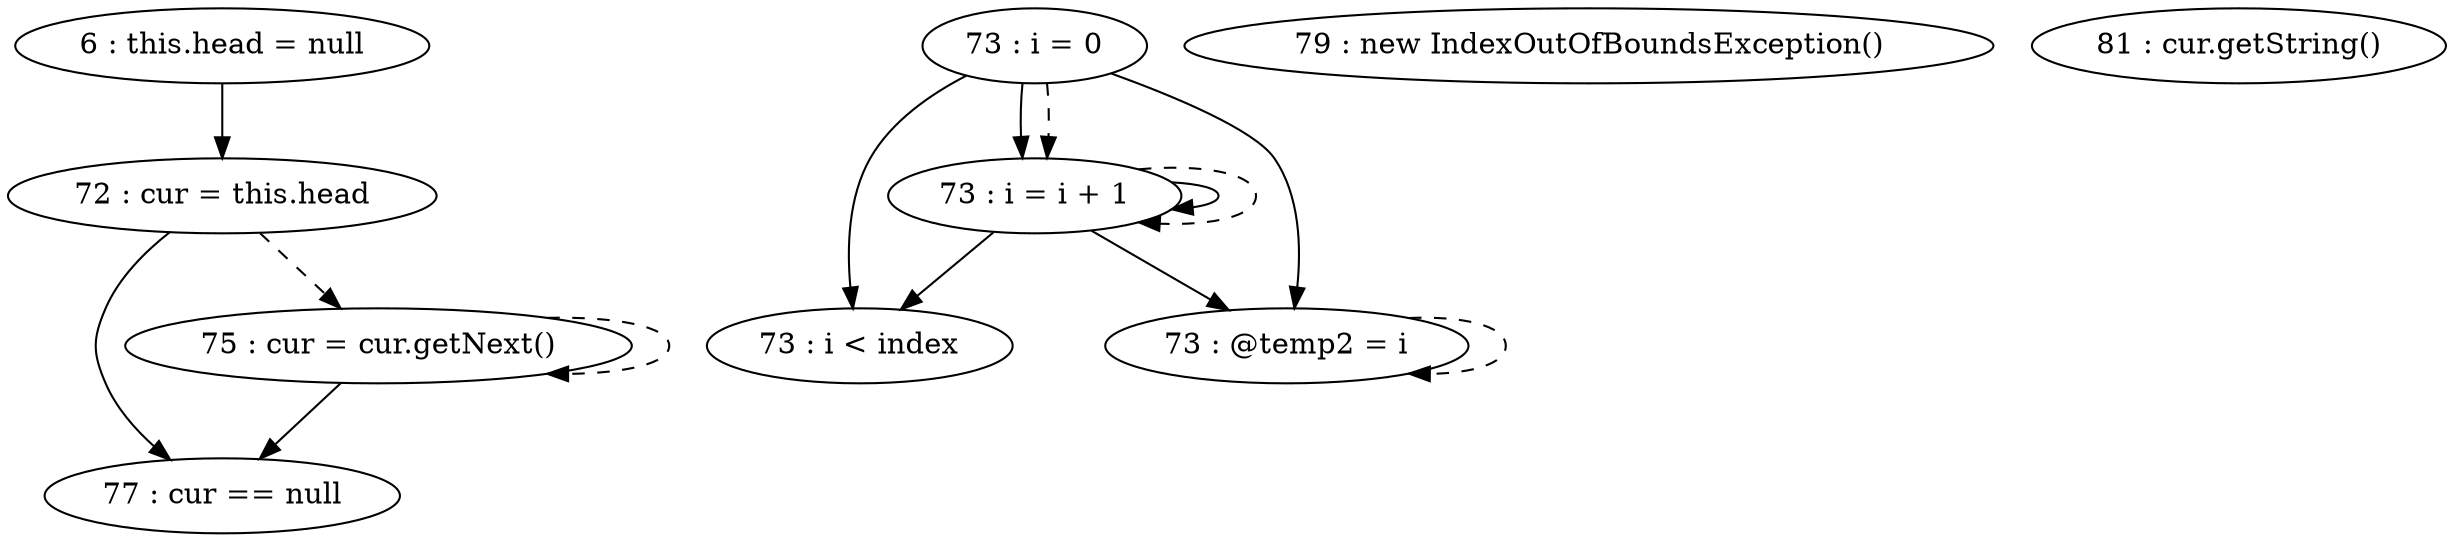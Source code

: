 digraph G {
"6 : this.head = null"
"6 : this.head = null" -> "72 : cur = this.head"
"72 : cur = this.head"
"72 : cur = this.head" -> "77 : cur == null"
"72 : cur = this.head" -> "75 : cur = cur.getNext()" [style=dashed]
"73 : i = 0"
"73 : i = 0" -> "73 : i = i + 1"
"73 : i = 0" -> "73 : i < index"
"73 : i = 0" -> "73 : @temp2 = i"
"73 : i = 0" -> "73 : i = i + 1" [style=dashed]
"73 : i < index"
"75 : cur = cur.getNext()"
"75 : cur = cur.getNext()" -> "77 : cur == null"
"75 : cur = cur.getNext()" -> "75 : cur = cur.getNext()" [style=dashed]
"73 : @temp2 = i"
"73 : @temp2 = i" -> "73 : @temp2 = i" [style=dashed]
"73 : i = i + 1"
"73 : i = i + 1" -> "73 : i = i + 1"
"73 : i = i + 1" -> "73 : i < index"
"73 : i = i + 1" -> "73 : @temp2 = i"
"73 : i = i + 1" -> "73 : i = i + 1" [style=dashed]
"77 : cur == null"
"79 : new IndexOutOfBoundsException()"
"81 : cur.getString()"
}